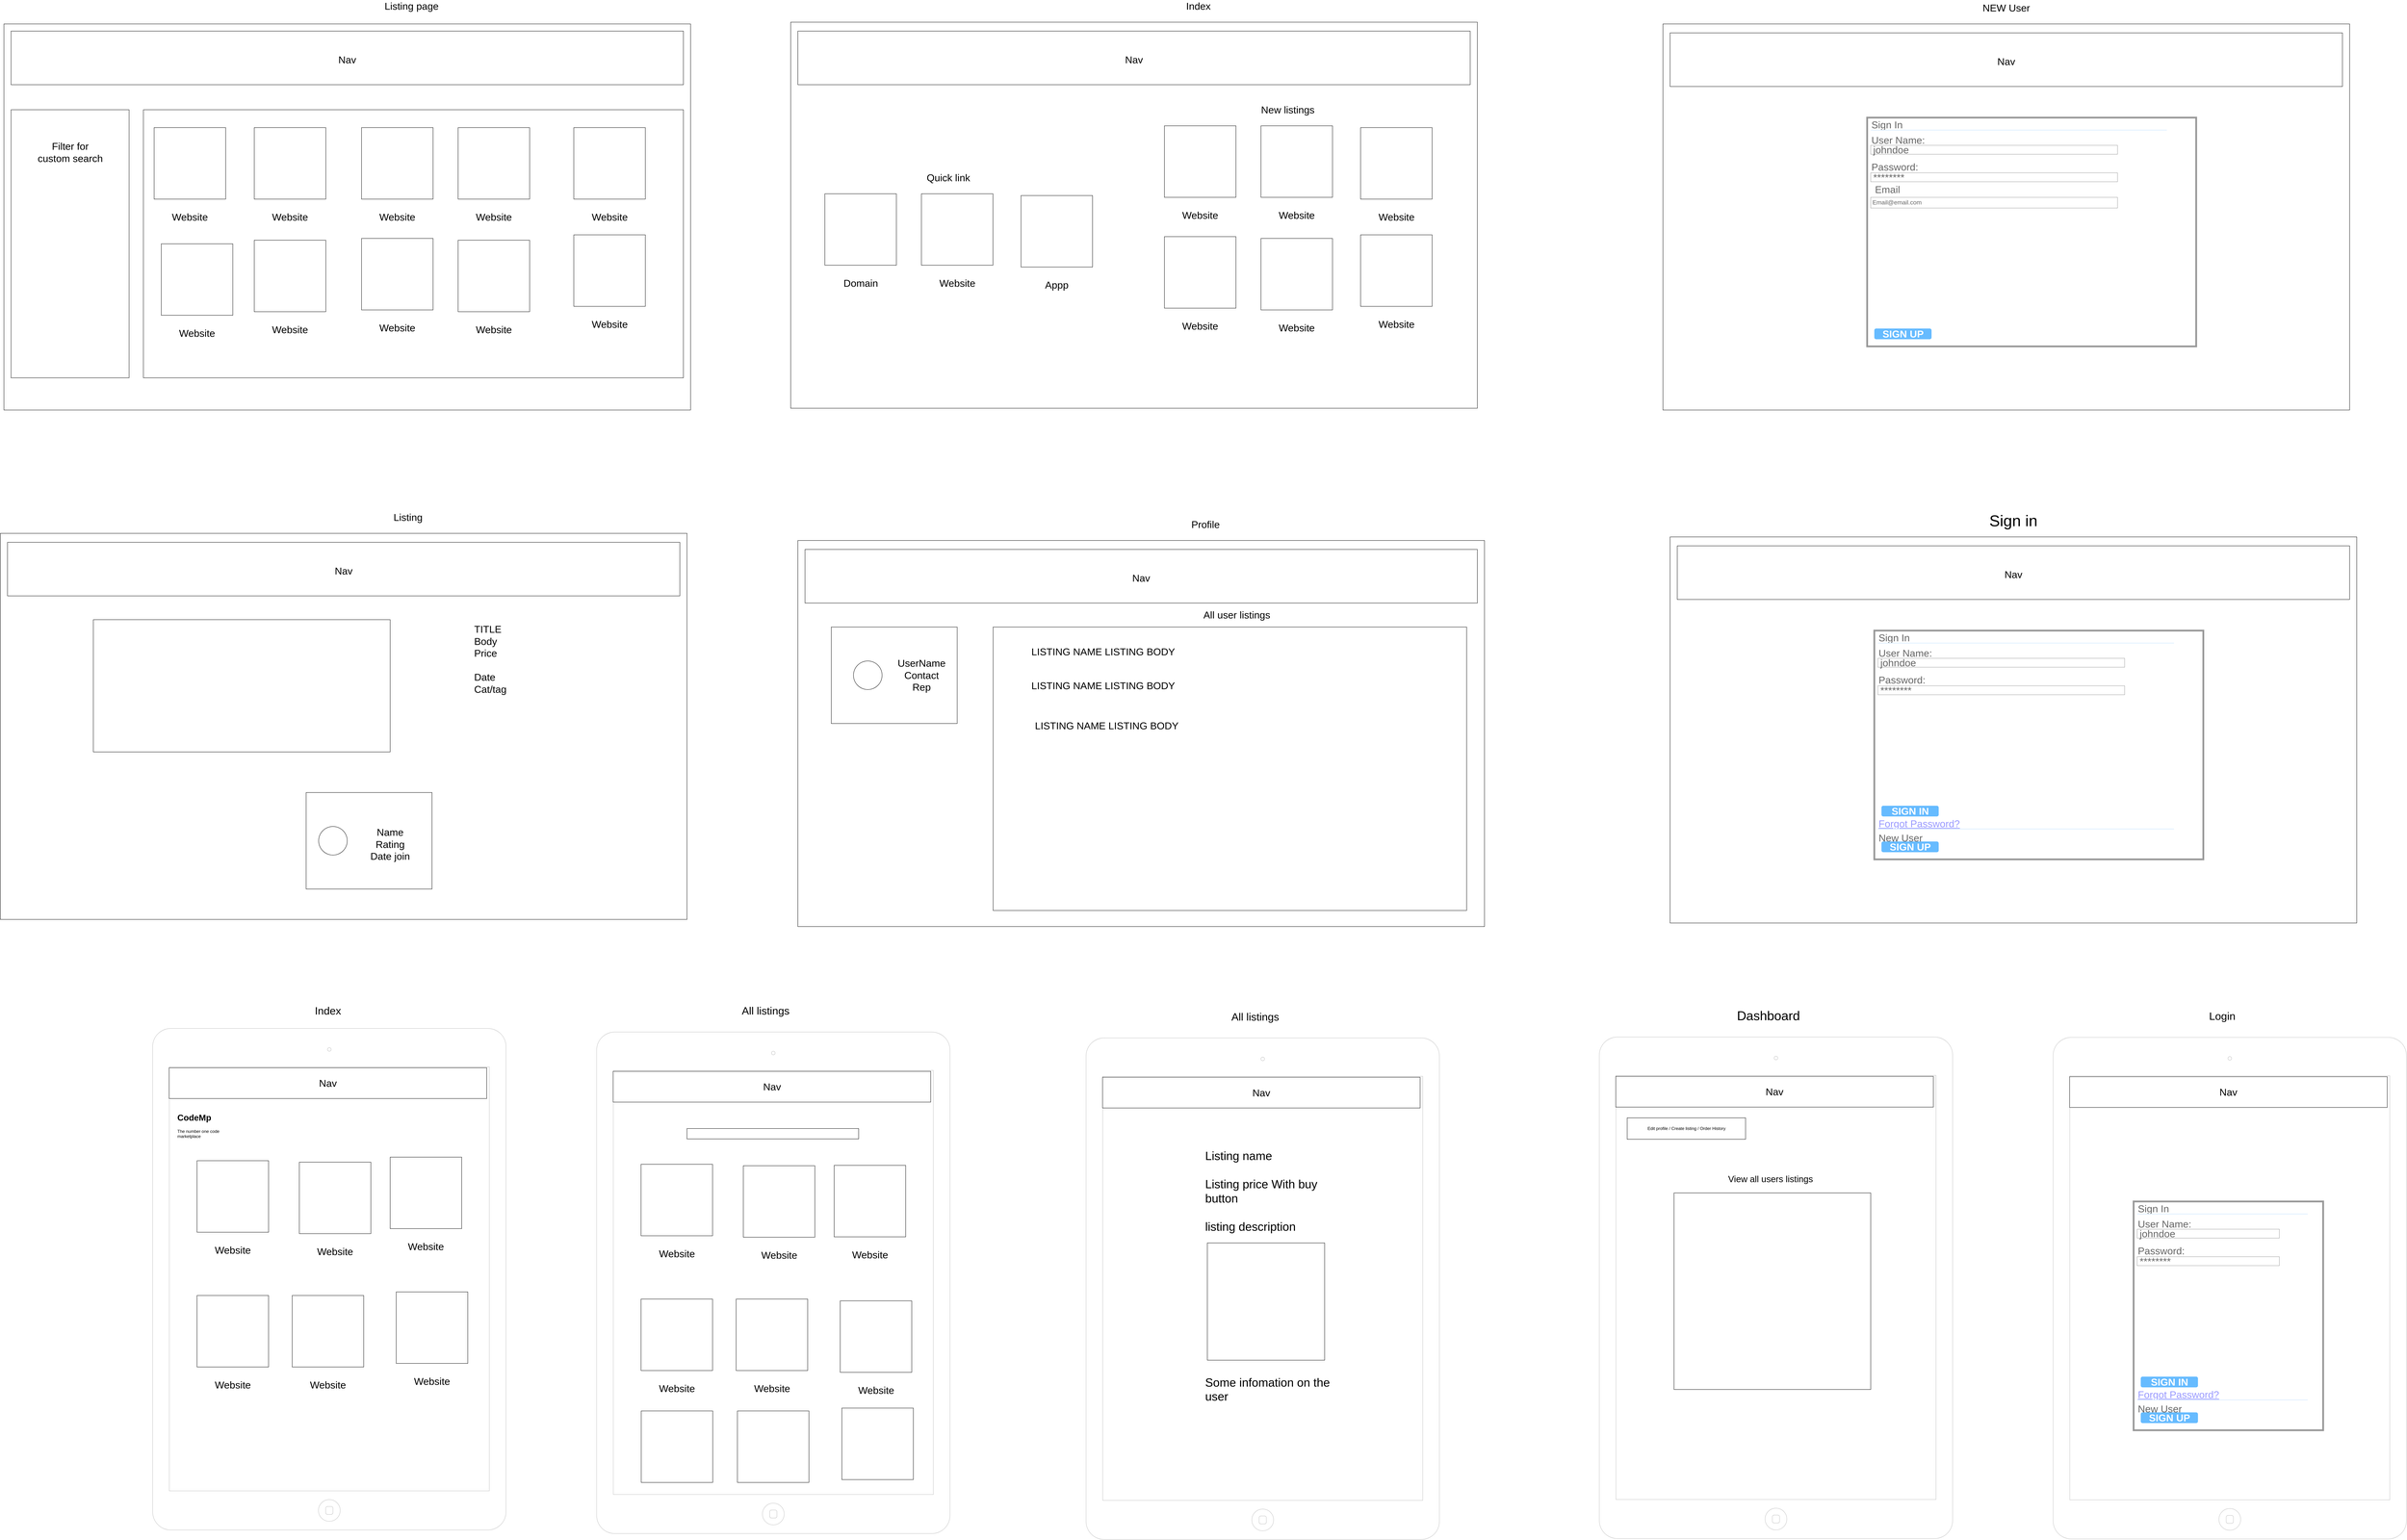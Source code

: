 <mxfile version="11.1.1" type="github"><diagram id="pqqM58haUemRn33hxWMw" name="Page-1"><mxGraphModel dx="4104" dy="2244" grid="1" gridSize="10" guides="1" tooltips="1" connect="1" arrows="1" fold="1" page="1" pageScale="1" pageWidth="850" pageHeight="1100" math="0" shadow="0"><root><mxCell id="0"/><mxCell id="1" parent="0"/><mxCell id="Tu4xJy_abi7UQdlYzulH-1" value="" style="rounded=0;whiteSpace=wrap;html=1;fontSize=28;" parent="1" vertex="1"><mxGeometry x="430" y="160" width="1920" height="1080" as="geometry"/></mxCell><mxCell id="Tu4xJy_abi7UQdlYzulH-2" value="" style="rounded=0;whiteSpace=wrap;html=1;fontSize=28;" parent="1" vertex="1"><mxGeometry x="450" y="180" width="1880" height="150" as="geometry"/></mxCell><mxCell id="Tu4xJy_abi7UQdlYzulH-4" value="" style="rounded=0;whiteSpace=wrap;html=1;fontSize=28;" parent="1" vertex="1"><mxGeometry x="450" y="400" width="330" height="750" as="geometry"/></mxCell><mxCell id="Tu4xJy_abi7UQdlYzulH-6" value="" style="rounded=0;whiteSpace=wrap;html=1;fontSize=28;" parent="1" vertex="1"><mxGeometry x="820" y="400" width="1510" height="750" as="geometry"/></mxCell><mxCell id="Tu4xJy_abi7UQdlYzulH-9" value="&lt;font style=&quot;font-size: 28px;&quot;&gt;Listing page&lt;br style=&quot;font-size: 28px;&quot;&gt;&lt;/font&gt;" style="text;html=1;strokeColor=none;fillColor=none;align=center;verticalAlign=middle;whiteSpace=wrap;rounded=0;fontSize=28;" parent="1" vertex="1"><mxGeometry x="1390" y="100" width="360" height="20" as="geometry"/></mxCell><mxCell id="Tu4xJy_abi7UQdlYzulH-10" value="" style="whiteSpace=wrap;html=1;aspect=fixed;fontSize=28;" parent="1" vertex="1"><mxGeometry x="850" y="450" width="200" height="200" as="geometry"/></mxCell><mxCell id="Tu4xJy_abi7UQdlYzulH-11" value="&lt;font style=&quot;font-size: 28px;&quot;&gt;Website&lt;/font&gt;" style="text;html=1;strokeColor=none;fillColor=none;align=center;verticalAlign=middle;whiteSpace=wrap;rounded=0;fontSize=28;" parent="1" vertex="1"><mxGeometry x="930" y="690" width="40" height="20" as="geometry"/></mxCell><mxCell id="Tu4xJy_abi7UQdlYzulH-12" value="" style="whiteSpace=wrap;html=1;aspect=fixed;fontSize=28;" parent="1" vertex="1"><mxGeometry x="1130" y="450" width="200" height="200" as="geometry"/></mxCell><mxCell id="Tu4xJy_abi7UQdlYzulH-13" value="&lt;font style=&quot;font-size: 28px;&quot;&gt;Website&lt;/font&gt;" style="text;html=1;strokeColor=none;fillColor=none;align=center;verticalAlign=middle;whiteSpace=wrap;rounded=0;fontSize=28;" parent="1" vertex="1"><mxGeometry x="1210" y="690" width="40" height="20" as="geometry"/></mxCell><mxCell id="Tu4xJy_abi7UQdlYzulH-14" value="" style="whiteSpace=wrap;html=1;aspect=fixed;fontSize=28;" parent="1" vertex="1"><mxGeometry x="1430" y="450" width="200" height="200" as="geometry"/></mxCell><mxCell id="Tu4xJy_abi7UQdlYzulH-15" value="&lt;font style=&quot;font-size: 28px;&quot;&gt;Website&lt;/font&gt;" style="text;html=1;strokeColor=none;fillColor=none;align=center;verticalAlign=middle;whiteSpace=wrap;rounded=0;fontSize=28;" parent="1" vertex="1"><mxGeometry x="1510" y="690" width="40" height="20" as="geometry"/></mxCell><mxCell id="Tu4xJy_abi7UQdlYzulH-16" value="" style="whiteSpace=wrap;html=1;aspect=fixed;fontSize=28;" parent="1" vertex="1"><mxGeometry x="1700" y="450" width="200" height="200" as="geometry"/></mxCell><mxCell id="Tu4xJy_abi7UQdlYzulH-17" value="&lt;font style=&quot;font-size: 28px;&quot;&gt;Website&lt;/font&gt;" style="text;html=1;strokeColor=none;fillColor=none;align=center;verticalAlign=middle;whiteSpace=wrap;rounded=0;fontSize=28;" parent="1" vertex="1"><mxGeometry x="1780" y="690" width="40" height="20" as="geometry"/></mxCell><mxCell id="Tu4xJy_abi7UQdlYzulH-18" value="" style="whiteSpace=wrap;html=1;aspect=fixed;fontSize=28;" parent="1" vertex="1"><mxGeometry x="870" y="775" width="200" height="200" as="geometry"/></mxCell><mxCell id="Tu4xJy_abi7UQdlYzulH-19" value="&lt;font style=&quot;font-size: 28px;&quot;&gt;Website&lt;/font&gt;" style="text;html=1;strokeColor=none;fillColor=none;align=center;verticalAlign=middle;whiteSpace=wrap;rounded=0;fontSize=28;" parent="1" vertex="1"><mxGeometry x="950" y="1015" width="40" height="20" as="geometry"/></mxCell><mxCell id="Tu4xJy_abi7UQdlYzulH-20" value="" style="whiteSpace=wrap;html=1;aspect=fixed;fontSize=28;" parent="1" vertex="1"><mxGeometry x="1130" y="765" width="200" height="200" as="geometry"/></mxCell><mxCell id="Tu4xJy_abi7UQdlYzulH-21" value="&lt;font style=&quot;font-size: 28px;&quot;&gt;Website&lt;/font&gt;" style="text;html=1;strokeColor=none;fillColor=none;align=center;verticalAlign=middle;whiteSpace=wrap;rounded=0;fontSize=28;" parent="1" vertex="1"><mxGeometry x="1210" y="1005" width="40" height="20" as="geometry"/></mxCell><mxCell id="Tu4xJy_abi7UQdlYzulH-22" value="" style="whiteSpace=wrap;html=1;aspect=fixed;fontSize=28;" parent="1" vertex="1"><mxGeometry x="1430" y="760" width="200" height="200" as="geometry"/></mxCell><mxCell id="Tu4xJy_abi7UQdlYzulH-23" value="&lt;font style=&quot;font-size: 28px;&quot;&gt;Website&lt;/font&gt;" style="text;html=1;strokeColor=none;fillColor=none;align=center;verticalAlign=middle;whiteSpace=wrap;rounded=0;fontSize=28;" parent="1" vertex="1"><mxGeometry x="1510" y="1000" width="40" height="20" as="geometry"/></mxCell><mxCell id="Tu4xJy_abi7UQdlYzulH-24" value="" style="whiteSpace=wrap;html=1;aspect=fixed;fontSize=28;" parent="1" vertex="1"><mxGeometry x="1700" y="765" width="200" height="200" as="geometry"/></mxCell><mxCell id="Tu4xJy_abi7UQdlYzulH-25" value="&lt;font style=&quot;font-size: 28px;&quot;&gt;Website&lt;/font&gt;" style="text;html=1;strokeColor=none;fillColor=none;align=center;verticalAlign=middle;whiteSpace=wrap;rounded=0;fontSize=28;" parent="1" vertex="1"><mxGeometry x="1780" y="1005" width="40" height="20" as="geometry"/></mxCell><mxCell id="Tu4xJy_abi7UQdlYzulH-26" value="" style="whiteSpace=wrap;html=1;aspect=fixed;fontSize=28;" parent="1" vertex="1"><mxGeometry x="2023.5" y="450" width="200" height="200" as="geometry"/></mxCell><mxCell id="Tu4xJy_abi7UQdlYzulH-27" value="&lt;font style=&quot;font-size: 28px;&quot;&gt;Website&lt;/font&gt;" style="text;html=1;strokeColor=none;fillColor=none;align=center;verticalAlign=middle;whiteSpace=wrap;rounded=0;fontSize=28;" parent="1" vertex="1"><mxGeometry x="2103.5" y="690" width="40" height="20" as="geometry"/></mxCell><mxCell id="Tu4xJy_abi7UQdlYzulH-28" value="" style="whiteSpace=wrap;html=1;aspect=fixed;fontSize=28;" parent="1" vertex="1"><mxGeometry x="2023.5" y="750" width="200" height="200" as="geometry"/></mxCell><mxCell id="Tu4xJy_abi7UQdlYzulH-29" value="&lt;font style=&quot;font-size: 28px;&quot;&gt;Website&lt;/font&gt;" style="text;html=1;strokeColor=none;fillColor=none;align=center;verticalAlign=middle;whiteSpace=wrap;rounded=0;fontSize=28;" parent="1" vertex="1"><mxGeometry x="2103.5" y="990" width="40" height="20" as="geometry"/></mxCell><mxCell id="Tu4xJy_abi7UQdlYzulH-30" value="&lt;font style=&quot;font-size: 28px;&quot;&gt;Filter for custom search&lt;/font&gt;" style="text;html=1;strokeColor=none;fillColor=none;align=center;verticalAlign=middle;whiteSpace=wrap;rounded=0;fontSize=28;" parent="1" vertex="1"><mxGeometry x="517.5" y="470" width="195" height="98" as="geometry"/></mxCell><mxCell id="Tu4xJy_abi7UQdlYzulH-31" value="&lt;font style=&quot;font-size: 28px;&quot;&gt;Nav&lt;/font&gt;" style="text;html=1;strokeColor=none;fillColor=none;align=center;verticalAlign=middle;whiteSpace=wrap;rounded=0;fontSize=28;" parent="1" vertex="1"><mxGeometry x="1370" y="250" width="40" height="20" as="geometry"/></mxCell><mxCell id="Tu4xJy_abi7UQdlYzulH-33" value="" style="rounded=0;whiteSpace=wrap;html=1;fontSize=28;" parent="1" vertex="1"><mxGeometry x="2630" y="155" width="1920" height="1080" as="geometry"/></mxCell><mxCell id="Tu4xJy_abi7UQdlYzulH-34" value="" style="rounded=0;whiteSpace=wrap;html=1;fontSize=28;" parent="1" vertex="1"><mxGeometry x="2650" y="180" width="1880" height="150" as="geometry"/></mxCell><mxCell id="Tu4xJy_abi7UQdlYzulH-37" value="&lt;font style=&quot;font-size: 28px;&quot;&gt;Index&lt;/font&gt;" style="text;html=1;strokeColor=none;fillColor=none;align=center;verticalAlign=middle;whiteSpace=wrap;rounded=0;fontSize=28;" parent="1" vertex="1"><mxGeometry x="3590" y="100" width="360" height="20" as="geometry"/></mxCell><mxCell id="Tu4xJy_abi7UQdlYzulH-42" value="" style="whiteSpace=wrap;html=1;aspect=fixed;fontSize=28;" parent="1" vertex="1"><mxGeometry x="3675" y="445" width="200" height="200" as="geometry"/></mxCell><mxCell id="Tu4xJy_abi7UQdlYzulH-43" value="&lt;font style=&quot;font-size: 28px;&quot;&gt;Website&lt;/font&gt;" style="text;html=1;strokeColor=none;fillColor=none;align=center;verticalAlign=middle;whiteSpace=wrap;rounded=0;fontSize=28;" parent="1" vertex="1"><mxGeometry x="3755" y="685" width="40" height="20" as="geometry"/></mxCell><mxCell id="Tu4xJy_abi7UQdlYzulH-44" value="" style="whiteSpace=wrap;html=1;aspect=fixed;fontSize=28;" parent="1" vertex="1"><mxGeometry x="3945" y="445" width="200" height="200" as="geometry"/></mxCell><mxCell id="Tu4xJy_abi7UQdlYzulH-45" value="&lt;font style=&quot;font-size: 28px;&quot;&gt;Website&lt;/font&gt;" style="text;html=1;strokeColor=none;fillColor=none;align=center;verticalAlign=middle;whiteSpace=wrap;rounded=0;fontSize=28;" parent="1" vertex="1"><mxGeometry x="4025" y="685" width="40" height="20" as="geometry"/></mxCell><mxCell id="Tu4xJy_abi7UQdlYzulH-50" value="" style="whiteSpace=wrap;html=1;aspect=fixed;fontSize=28;" parent="1" vertex="1"><mxGeometry x="3675" y="755" width="200" height="200" as="geometry"/></mxCell><mxCell id="Tu4xJy_abi7UQdlYzulH-51" value="&lt;font style=&quot;font-size: 28px;&quot;&gt;Website&lt;/font&gt;" style="text;html=1;strokeColor=none;fillColor=none;align=center;verticalAlign=middle;whiteSpace=wrap;rounded=0;fontSize=28;" parent="1" vertex="1"><mxGeometry x="3755" y="995" width="40" height="20" as="geometry"/></mxCell><mxCell id="Tu4xJy_abi7UQdlYzulH-52" value="" style="whiteSpace=wrap;html=1;aspect=fixed;fontSize=28;" parent="1" vertex="1"><mxGeometry x="3945" y="760" width="200" height="200" as="geometry"/></mxCell><mxCell id="Tu4xJy_abi7UQdlYzulH-53" value="&lt;font style=&quot;font-size: 28px;&quot;&gt;Website&lt;/font&gt;" style="text;html=1;strokeColor=none;fillColor=none;align=center;verticalAlign=middle;whiteSpace=wrap;rounded=0;fontSize=28;" parent="1" vertex="1"><mxGeometry x="4025" y="1000" width="40" height="20" as="geometry"/></mxCell><mxCell id="Tu4xJy_abi7UQdlYzulH-54" value="" style="whiteSpace=wrap;html=1;aspect=fixed;fontSize=28;" parent="1" vertex="1"><mxGeometry x="4223.5" y="450" width="200" height="200" as="geometry"/></mxCell><mxCell id="Tu4xJy_abi7UQdlYzulH-55" value="&lt;font style=&quot;font-size: 28px;&quot;&gt;Website&lt;/font&gt;" style="text;html=1;strokeColor=none;fillColor=none;align=center;verticalAlign=middle;whiteSpace=wrap;rounded=0;fontSize=28;" parent="1" vertex="1"><mxGeometry x="4303.5" y="690" width="40" height="20" as="geometry"/></mxCell><mxCell id="Tu4xJy_abi7UQdlYzulH-56" value="" style="whiteSpace=wrap;html=1;aspect=fixed;fontSize=28;" parent="1" vertex="1"><mxGeometry x="4223.5" y="750" width="200" height="200" as="geometry"/></mxCell><mxCell id="Tu4xJy_abi7UQdlYzulH-57" value="&lt;font style=&quot;font-size: 28px;&quot;&gt;Website&lt;/font&gt;" style="text;html=1;strokeColor=none;fillColor=none;align=center;verticalAlign=middle;whiteSpace=wrap;rounded=0;fontSize=28;" parent="1" vertex="1"><mxGeometry x="4303.5" y="990" width="40" height="20" as="geometry"/></mxCell><mxCell id="Tu4xJy_abi7UQdlYzulH-59" value="&lt;font style=&quot;font-size: 28px;&quot;&gt;Nav&lt;/font&gt;" style="text;html=1;strokeColor=none;fillColor=none;align=center;verticalAlign=middle;whiteSpace=wrap;rounded=0;fontSize=28;" parent="1" vertex="1"><mxGeometry x="3570" y="250" width="40" height="20" as="geometry"/></mxCell><mxCell id="Tu4xJy_abi7UQdlYzulH-60" value="&lt;font style=&quot;font-size: 28px;&quot;&gt;New listings&lt;br style=&quot;font-size: 28px;&quot;&gt;&lt;/font&gt;" style="text;html=1;strokeColor=none;fillColor=none;align=center;verticalAlign=middle;whiteSpace=wrap;rounded=0;fontSize=28;" parent="1" vertex="1"><mxGeometry x="3910" y="390" width="220" height="20" as="geometry"/></mxCell><mxCell id="Tu4xJy_abi7UQdlYzulH-63" value="" style="whiteSpace=wrap;html=1;aspect=fixed;fontSize=28;" parent="1" vertex="1"><mxGeometry x="2725.5" y="635" width="200" height="200" as="geometry"/></mxCell><mxCell id="Tu4xJy_abi7UQdlYzulH-64" value="&lt;font style=&quot;font-size: 28px;&quot;&gt;Domain&lt;/font&gt;" style="text;html=1;strokeColor=none;fillColor=none;align=center;verticalAlign=middle;whiteSpace=wrap;rounded=0;fontSize=28;" parent="1" vertex="1"><mxGeometry x="2805.5" y="875" width="40" height="20" as="geometry"/></mxCell><mxCell id="Tu4xJy_abi7UQdlYzulH-65" value="" style="whiteSpace=wrap;html=1;aspect=fixed;fontSize=28;" parent="1" vertex="1"><mxGeometry x="2995.5" y="635" width="200" height="200" as="geometry"/></mxCell><mxCell id="Tu4xJy_abi7UQdlYzulH-66" value="&lt;font style=&quot;font-size: 28px;&quot;&gt;Website&lt;/font&gt;" style="text;html=1;strokeColor=none;fillColor=none;align=center;verticalAlign=middle;whiteSpace=wrap;rounded=0;fontSize=28;" parent="1" vertex="1"><mxGeometry x="3075.5" y="875" width="40" height="20" as="geometry"/></mxCell><mxCell id="Tu4xJy_abi7UQdlYzulH-71" value="" style="whiteSpace=wrap;html=1;aspect=fixed;fontSize=28;" parent="1" vertex="1"><mxGeometry x="3274" y="640" width="200" height="200" as="geometry"/></mxCell><mxCell id="Tu4xJy_abi7UQdlYzulH-72" value="&lt;font style=&quot;font-size: 28px;&quot;&gt;Appp&lt;/font&gt;" style="text;html=1;strokeColor=none;fillColor=none;align=center;verticalAlign=middle;whiteSpace=wrap;rounded=0;fontSize=28;" parent="1" vertex="1"><mxGeometry x="3354" y="880" width="40" height="20" as="geometry"/></mxCell><mxCell id="Tu4xJy_abi7UQdlYzulH-75" value="&lt;font style=&quot;font-size: 28px;&quot;&gt;Quick link&lt;br style=&quot;font-size: 28px;&quot;&gt;&lt;/font&gt;" style="text;html=1;strokeColor=none;fillColor=none;align=center;verticalAlign=middle;whiteSpace=wrap;rounded=0;fontSize=28;" parent="1" vertex="1"><mxGeometry x="2960.5" y="580" width="220" height="20" as="geometry"/></mxCell><mxCell id="Tu4xJy_abi7UQdlYzulH-78" value="" style="rounded=0;whiteSpace=wrap;html=1;fontSize=28;" parent="1" vertex="1"><mxGeometry x="420" y="1585" width="1920" height="1080" as="geometry"/></mxCell><mxCell id="Tu4xJy_abi7UQdlYzulH-79" value="" style="rounded=0;whiteSpace=wrap;html=1;fontSize=28;" parent="1" vertex="1"><mxGeometry x="440" y="1610" width="1880" height="150" as="geometry"/></mxCell><mxCell id="Tu4xJy_abi7UQdlYzulH-80" value="&lt;font style=&quot;font-size: 28px;&quot;&gt;Listing&lt;/font&gt;" style="text;html=1;strokeColor=none;fillColor=none;align=center;verticalAlign=middle;whiteSpace=wrap;rounded=0;fontSize=28;" parent="1" vertex="1"><mxGeometry x="1380" y="1530" width="360" height="20" as="geometry"/></mxCell><mxCell id="Tu4xJy_abi7UQdlYzulH-93" value="&lt;font style=&quot;font-size: 28px;&quot;&gt;Nav&lt;/font&gt;" style="text;html=1;strokeColor=none;fillColor=none;align=center;verticalAlign=middle;whiteSpace=wrap;rounded=0;fontSize=28;" parent="1" vertex="1"><mxGeometry x="1360" y="1680" width="40" height="20" as="geometry"/></mxCell><mxCell id="Tu4xJy_abi7UQdlYzulH-102" value="" style="rounded=0;whiteSpace=wrap;html=1;fontSize=28;" parent="1" vertex="1"><mxGeometry x="680" y="1826.5" width="830" height="370" as="geometry"/></mxCell><mxCell id="Tu4xJy_abi7UQdlYzulH-103" value="&lt;div style=&quot;font-size: 28px;&quot;&gt;&lt;font style=&quot;font-size: 28px;&quot;&gt;TITLE&lt;/font&gt;&lt;/div&gt;&lt;div style=&quot;font-size: 28px;&quot;&gt;&lt;font style=&quot;font-size: 28px;&quot;&gt;Body&lt;/font&gt;&lt;/div&gt;&lt;div style=&quot;font-size: 28px;&quot;&gt;&lt;font style=&quot;font-size: 28px;&quot;&gt;Price&lt;/font&gt;&lt;/div&gt;&lt;div style=&quot;font-size: 28px;&quot;&gt;&lt;font style=&quot;font-size: 28px;&quot;&gt;&lt;br style=&quot;font-size: 28px;&quot;&gt;&lt;/font&gt;&lt;/div&gt;&lt;div style=&quot;font-size: 28px;&quot;&gt;&lt;font style=&quot;font-size: 28px;&quot;&gt;Date&lt;/font&gt;&lt;/div&gt;&lt;div style=&quot;font-size: 28px;&quot;&gt;&lt;font style=&quot;font-size: 28px;&quot;&gt;Cat/tag&lt;br style=&quot;font-size: 28px;&quot;&gt;&lt;/font&gt;&lt;/div&gt;" style="text;html=1;strokeColor=none;fillColor=none;spacing=5;spacingTop=-20;whiteSpace=wrap;overflow=hidden;rounded=0;fontSize=28;" parent="1" vertex="1"><mxGeometry x="1740" y="1847" width="460" height="423" as="geometry"/></mxCell><mxCell id="Tu4xJy_abi7UQdlYzulH-104" value="" style="rounded=0;whiteSpace=wrap;html=1;fontSize=28;" parent="1" vertex="1"><mxGeometry x="1275" y="2310" width="352" height="270" as="geometry"/></mxCell><mxCell id="Tu4xJy_abi7UQdlYzulH-105" value="" style="ellipse;whiteSpace=wrap;html=1;aspect=fixed;fontSize=28;" parent="1" vertex="1"><mxGeometry x="1310" y="2405" width="80" height="80" as="geometry"/></mxCell><mxCell id="Tu4xJy_abi7UQdlYzulH-106" value="&lt;div style=&quot;font-size: 28px;&quot;&gt;&lt;font style=&quot;font-size: 28px;&quot;&gt;&lt;br style=&quot;font-size: 28px;&quot;&gt;&lt;/font&gt;&lt;/div&gt;&lt;div style=&quot;font-size: 28px;&quot;&gt;&lt;font style=&quot;font-size: 28px;&quot;&gt;Name&lt;/font&gt;&lt;/div&gt;&lt;div style=&quot;font-size: 28px;&quot;&gt;&lt;font style=&quot;font-size: 28px;&quot;&gt;Rating&lt;/font&gt;&lt;/div&gt;&lt;div style=&quot;font-size: 28px;&quot;&gt;&lt;font style=&quot;font-size: 28px;&quot;&gt;Date join&lt;br style=&quot;font-size: 28px;&quot;&gt;&lt;/font&gt;&lt;/div&gt;" style="text;html=1;strokeColor=none;fillColor=none;align=center;verticalAlign=middle;whiteSpace=wrap;rounded=0;fontSize=28;" parent="1" vertex="1"><mxGeometry x="1415" y="2390" width="190" height="95" as="geometry"/></mxCell><mxCell id="XQSOcggTsPNFHjoq2ThJ-1" value="" style="rounded=0;whiteSpace=wrap;html=1;fontSize=28;" parent="1" vertex="1"><mxGeometry x="2650" y="1605" width="1920" height="1080" as="geometry"/></mxCell><mxCell id="XQSOcggTsPNFHjoq2ThJ-2" value="" style="rounded=0;whiteSpace=wrap;html=1;fontSize=28;" parent="1" vertex="1"><mxGeometry x="2670" y="1630" width="1880" height="150" as="geometry"/></mxCell><mxCell id="XQSOcggTsPNFHjoq2ThJ-3" value="&lt;font style=&quot;font-size: 28px;&quot;&gt;Profile&lt;/font&gt;" style="text;html=1;strokeColor=none;fillColor=none;align=center;verticalAlign=middle;whiteSpace=wrap;rounded=0;fontSize=28;" parent="1" vertex="1"><mxGeometry x="3610" y="1550" width="360" height="20" as="geometry"/></mxCell><mxCell id="XQSOcggTsPNFHjoq2ThJ-4" value="&lt;font style=&quot;font-size: 28px;&quot;&gt;Nav&lt;/font&gt;" style="text;html=1;strokeColor=none;fillColor=none;align=center;verticalAlign=middle;whiteSpace=wrap;rounded=0;fontSize=28;" parent="1" vertex="1"><mxGeometry x="3590" y="1700" width="40" height="20" as="geometry"/></mxCell><mxCell id="XQSOcggTsPNFHjoq2ThJ-7" value="" style="rounded=0;whiteSpace=wrap;html=1;fontSize=28;" parent="1" vertex="1"><mxGeometry x="2743.5" y="1847" width="352" height="270" as="geometry"/></mxCell><mxCell id="XQSOcggTsPNFHjoq2ThJ-8" value="" style="ellipse;whiteSpace=wrap;html=1;aspect=fixed;fontSize=28;" parent="1" vertex="1"><mxGeometry x="2805.5" y="1942" width="80" height="80" as="geometry"/></mxCell><mxCell id="XQSOcggTsPNFHjoq2ThJ-9" value="&lt;div style=&quot;font-size: 28px;&quot;&gt;&lt;font style=&quot;font-size: 28px;&quot;&gt;UserName&lt;/font&gt;&lt;/div&gt;&lt;div style=&quot;font-size: 28px;&quot;&gt;&lt;font style=&quot;font-size: 28px;&quot;&gt;Contact&lt;/font&gt;&lt;/div&gt;&lt;div style=&quot;font-size: 28px;&quot;&gt;&lt;font style=&quot;font-size: 28px;&quot;&gt;Rep&lt;br style=&quot;font-size: 28px;&quot;&gt;&lt;/font&gt;&lt;/div&gt;" style="text;html=1;strokeColor=none;fillColor=none;align=center;verticalAlign=middle;whiteSpace=wrap;rounded=0;fontSize=28;" parent="1" vertex="1"><mxGeometry x="2900.5" y="1934.5" width="190" height="95" as="geometry"/></mxCell><mxCell id="XQSOcggTsPNFHjoq2ThJ-11" value="" style="rounded=0;whiteSpace=wrap;html=1;fontSize=28;" parent="1" vertex="1"><mxGeometry x="3196" y="1847" width="1324" height="793" as="geometry"/></mxCell><mxCell id="XQSOcggTsPNFHjoq2ThJ-12" value="&lt;font style=&quot;font-size: 28px;&quot;&gt;LISTING NAME&lt;/font&gt;&lt;font style=&quot;font-size: 28px;&quot;&gt; LISTING BODY&lt;/font&gt;" style="text;html=1;strokeColor=none;fillColor=none;spacing=5;spacingTop=-20;whiteSpace=wrap;overflow=hidden;rounded=0;fontSize=28;" parent="1" vertex="1"><mxGeometry x="3298" y="1910" width="1072" height="120" as="geometry"/></mxCell><mxCell id="XQSOcggTsPNFHjoq2ThJ-14" value="&lt;font style=&quot;font-size: 28px;&quot;&gt;LISTING NAME&lt;/font&gt;&lt;font style=&quot;font-size: 28px;&quot;&gt; LISTING BODY&lt;/font&gt;" style="text;html=1;strokeColor=none;fillColor=none;spacing=5;spacingTop=-20;whiteSpace=wrap;overflow=hidden;rounded=0;fontSize=28;" parent="1" vertex="1"><mxGeometry x="3298" y="2005" width="1072" height="120" as="geometry"/></mxCell><mxCell id="XQSOcggTsPNFHjoq2ThJ-15" value="&lt;font style=&quot;font-size: 28px;&quot;&gt;LISTING NAME&lt;/font&gt;&lt;font style=&quot;font-size: 28px;&quot;&gt; LISTING BODY&lt;/font&gt;" style="text;html=1;strokeColor=none;fillColor=none;spacing=5;spacingTop=-20;whiteSpace=wrap;overflow=hidden;rounded=0;fontSize=28;" parent="1" vertex="1"><mxGeometry x="3308" y="2117" width="1072" height="120" as="geometry"/></mxCell><mxCell id="XQSOcggTsPNFHjoq2ThJ-19" value="&lt;font style=&quot;font-size: 28px;&quot;&gt;All user listings&lt;br style=&quot;font-size: 28px;&quot;&gt;&lt;/font&gt;" style="text;html=1;strokeColor=none;fillColor=none;align=center;verticalAlign=middle;whiteSpace=wrap;rounded=0;fontSize=28;" parent="1" vertex="1"><mxGeometry x="3735" y="1803" width="285" height="20" as="geometry"/></mxCell><mxCell id="XQSOcggTsPNFHjoq2ThJ-20" value="" style="strokeWidth=1;shadow=0;dashed=0;align=center;html=1;shape=mxgraph.mockup.forms.pwField;strokeColor=#000000;mainText=;align=left;fillColor=#ffffff;fontColor=#000000;fontSize=28;spacingLeft=3;fontFamily=Helvetica;" parent="1" vertex="1"><mxGeometry x="5089" y="1595" width="1920" height="1080" as="geometry"/></mxCell><mxCell id="XQSOcggTsPNFHjoq2ThJ-21" value="" style="rounded=0;whiteSpace=wrap;html=1;fontSize=28;" parent="1" vertex="1"><mxGeometry x="5109" y="1620" width="1880" height="150" as="geometry"/></mxCell><mxCell id="XQSOcggTsPNFHjoq2ThJ-22" value="&lt;font style=&quot;font-size: 44px&quot;&gt;Sign in&lt;br&gt;&lt;/font&gt;" style="text;html=1;strokeColor=none;fillColor=none;align=center;verticalAlign=middle;whiteSpace=wrap;rounded=0;fontSize=28;" parent="1" vertex="1"><mxGeometry x="5869" y="1540" width="360" height="20" as="geometry"/></mxCell><mxCell id="XQSOcggTsPNFHjoq2ThJ-23" value="&lt;font style=&quot;font-size: 28px;&quot;&gt;Nav&lt;/font&gt;" style="text;html=1;strokeColor=none;fillColor=none;align=center;verticalAlign=middle;whiteSpace=wrap;rounded=0;fontSize=28;" parent="1" vertex="1"><mxGeometry x="6029" y="1690" width="40" height="20" as="geometry"/></mxCell><mxCell id="XQSOcggTsPNFHjoq2ThJ-35" value="" style="strokeWidth=5;shadow=0;dashed=0;align=center;html=1;shape=mxgraph.mockup.forms.rrect;rSize=0;strokeColor=#999999;fillColor=#ffffff;fontSize=28;" parent="1" vertex="1"><mxGeometry x="5660" y="1857" width="920" height="640" as="geometry"/></mxCell><mxCell id="XQSOcggTsPNFHjoq2ThJ-36" value="Sign In" style="strokeWidth=1;shadow=0;dashed=0;align=center;html=1;shape=mxgraph.mockup.forms.anchor;fontSize=28;fontColor=#666666;align=left;resizeWidth=1;spacingLeft=0;" parent="XQSOcggTsPNFHjoq2ThJ-35" vertex="1"><mxGeometry width="460" height="20" relative="1" as="geometry"><mxPoint x="10" y="10" as="offset"/></mxGeometry></mxCell><mxCell id="XQSOcggTsPNFHjoq2ThJ-37" value="" style="shape=line;strokeColor=#ddeeff;strokeWidth=2;html=1;resizeWidth=1;fontSize=28;" parent="XQSOcggTsPNFHjoq2ThJ-35" vertex="1"><mxGeometry width="828.0" height="10" relative="1" as="geometry"><mxPoint x="10" y="30" as="offset"/></mxGeometry></mxCell><mxCell id="XQSOcggTsPNFHjoq2ThJ-38" value="User Name:" style="strokeWidth=1;shadow=0;dashed=0;align=center;html=1;shape=mxgraph.mockup.forms.anchor;fontSize=28;fontColor=#666666;align=left;resizeWidth=1;spacingLeft=0;" parent="XQSOcggTsPNFHjoq2ThJ-35" vertex="1"><mxGeometry width="460" height="20" relative="1" as="geometry"><mxPoint x="10" y="53" as="offset"/></mxGeometry></mxCell><mxCell id="XQSOcggTsPNFHjoq2ThJ-39" value="johndoe" style="strokeWidth=1;shadow=0;dashed=0;align=center;html=1;shape=mxgraph.mockup.forms.rrect;rSize=0;strokeColor=#999999;fontColor=#666666;align=left;spacingLeft=5;resizeWidth=1;fontSize=28;" parent="XQSOcggTsPNFHjoq2ThJ-35" vertex="1"><mxGeometry width="690" height="25" relative="1" as="geometry"><mxPoint x="10" y="77.5" as="offset"/></mxGeometry></mxCell><mxCell id="XQSOcggTsPNFHjoq2ThJ-40" value="Password:" style="strokeWidth=1;shadow=0;dashed=0;align=center;html=1;shape=mxgraph.mockup.forms.anchor;fontSize=28;fontColor=#666666;align=left;resizeWidth=1;spacingLeft=0;" parent="XQSOcggTsPNFHjoq2ThJ-35" vertex="1"><mxGeometry width="460" height="20" relative="1" as="geometry"><mxPoint x="10" y="128" as="offset"/></mxGeometry></mxCell><mxCell id="XQSOcggTsPNFHjoq2ThJ-41" value="********" style="strokeWidth=1;shadow=0;dashed=0;align=center;html=1;shape=mxgraph.mockup.forms.rrect;rSize=0;strokeColor=#999999;fontColor=#666666;align=left;spacingLeft=5;resizeWidth=1;fontSize=28;" parent="XQSOcggTsPNFHjoq2ThJ-35" vertex="1"><mxGeometry width="690" height="25" relative="1" as="geometry"><mxPoint x="10" y="154.5" as="offset"/></mxGeometry></mxCell><mxCell id="XQSOcggTsPNFHjoq2ThJ-42" value="SIGN IN" style="strokeWidth=1;shadow=0;dashed=0;align=center;html=1;shape=mxgraph.mockup.forms.rrect;rSize=5;strokeColor=none;fontColor=#ffffff;fillColor=#66bbff;fontSize=28;fontStyle=1;" parent="XQSOcggTsPNFHjoq2ThJ-35" vertex="1"><mxGeometry y="1" width="160" height="30" relative="1" as="geometry"><mxPoint x="20" y="-150" as="offset"/></mxGeometry></mxCell><mxCell id="XQSOcggTsPNFHjoq2ThJ-43" value="Forgot Password?" style="strokeWidth=1;shadow=0;dashed=0;align=center;html=1;shape=mxgraph.mockup.forms.anchor;fontSize=28;fontColor=#9999ff;align=left;spacingLeft=0;fontStyle=4;resizeWidth=1;" parent="XQSOcggTsPNFHjoq2ThJ-35" vertex="1"><mxGeometry y="1" width="690" height="20" relative="1" as="geometry"><mxPoint x="10" y="-110" as="offset"/></mxGeometry></mxCell><mxCell id="XQSOcggTsPNFHjoq2ThJ-44" value="" style="shape=line;strokeColor=#ddeeff;strokeWidth=2;html=1;resizeWidth=1;fontSize=28;" parent="XQSOcggTsPNFHjoq2ThJ-35" vertex="1"><mxGeometry y="1" width="828.0" height="10" relative="1" as="geometry"><mxPoint x="10" y="-90" as="offset"/></mxGeometry></mxCell><mxCell id="XQSOcggTsPNFHjoq2ThJ-45" value="New User" style="strokeWidth=1;shadow=0;dashed=0;align=center;html=1;shape=mxgraph.mockup.forms.anchor;fontSize=28;fontColor=#666666;align=left;spacingLeft=0;resizeWidth=1;" parent="XQSOcggTsPNFHjoq2ThJ-35" vertex="1"><mxGeometry y="1" width="690" height="20" relative="1" as="geometry"><mxPoint x="10" y="-70" as="offset"/></mxGeometry></mxCell><mxCell id="XQSOcggTsPNFHjoq2ThJ-46" value="SIGN UP" style="strokeWidth=1;shadow=0;dashed=0;align=center;html=1;shape=mxgraph.mockup.forms.rrect;rSize=5;strokeColor=none;fontColor=#ffffff;fillColor=#66bbff;fontSize=28;fontStyle=1;" parent="XQSOcggTsPNFHjoq2ThJ-35" vertex="1"><mxGeometry y="1" width="160" height="30" relative="1" as="geometry"><mxPoint x="20" y="-50" as="offset"/></mxGeometry></mxCell><mxCell id="XQSOcggTsPNFHjoq2ThJ-47" value="" style="strokeWidth=1;shadow=0;dashed=0;align=center;html=1;shape=mxgraph.mockup.forms.pwField;strokeColor=#000000;mainText=;align=left;fillColor=#ffffff;fontColor=#000000;fontSize=28;spacingLeft=3;fontFamily=Helvetica;" parent="1" vertex="1"><mxGeometry x="5069" y="160" width="1920" height="1080" as="geometry"/></mxCell><mxCell id="XQSOcggTsPNFHjoq2ThJ-48" value="" style="rounded=0;whiteSpace=wrap;html=1;fontSize=28;" parent="1" vertex="1"><mxGeometry x="5089" y="185" width="1880" height="150" as="geometry"/></mxCell><mxCell id="XQSOcggTsPNFHjoq2ThJ-49" value="NEW User" style="text;html=1;strokeColor=none;fillColor=none;align=center;verticalAlign=middle;whiteSpace=wrap;rounded=0;fontSize=28;" parent="1" vertex="1"><mxGeometry x="5849" y="105" width="360" height="20" as="geometry"/></mxCell><mxCell id="XQSOcggTsPNFHjoq2ThJ-50" value="&lt;font style=&quot;font-size: 28px;&quot;&gt;Nav&lt;/font&gt;" style="text;html=1;strokeColor=none;fillColor=none;align=center;verticalAlign=middle;whiteSpace=wrap;rounded=0;fontSize=28;" parent="1" vertex="1"><mxGeometry x="6009" y="255" width="40" height="20" as="geometry"/></mxCell><mxCell id="XQSOcggTsPNFHjoq2ThJ-51" value="" style="strokeWidth=5;shadow=0;dashed=0;align=center;html=1;shape=mxgraph.mockup.forms.rrect;rSize=0;strokeColor=#999999;fillColor=#ffffff;fontSize=28;" parent="1" vertex="1"><mxGeometry x="5640" y="422" width="920" height="640" as="geometry"/></mxCell><mxCell id="XQSOcggTsPNFHjoq2ThJ-52" value="Sign In" style="strokeWidth=1;shadow=0;dashed=0;align=center;html=1;shape=mxgraph.mockup.forms.anchor;fontSize=28;fontColor=#666666;align=left;resizeWidth=1;spacingLeft=0;" parent="XQSOcggTsPNFHjoq2ThJ-51" vertex="1"><mxGeometry width="460" height="20" relative="1" as="geometry"><mxPoint x="10" y="10" as="offset"/></mxGeometry></mxCell><mxCell id="XQSOcggTsPNFHjoq2ThJ-53" value="" style="shape=line;strokeColor=#ddeeff;strokeWidth=2;html=1;resizeWidth=1;fontSize=28;" parent="XQSOcggTsPNFHjoq2ThJ-51" vertex="1"><mxGeometry width="828.0" height="10" relative="1" as="geometry"><mxPoint x="10" y="30" as="offset"/></mxGeometry></mxCell><mxCell id="XQSOcggTsPNFHjoq2ThJ-54" value="User Name:" style="strokeWidth=1;shadow=0;dashed=0;align=center;html=1;shape=mxgraph.mockup.forms.anchor;fontSize=28;fontColor=#666666;align=left;resizeWidth=1;spacingLeft=0;" parent="XQSOcggTsPNFHjoq2ThJ-51" vertex="1"><mxGeometry width="460" height="20" relative="1" as="geometry"><mxPoint x="10" y="53" as="offset"/></mxGeometry></mxCell><mxCell id="XQSOcggTsPNFHjoq2ThJ-55" value="johndoe" style="strokeWidth=1;shadow=0;dashed=0;align=center;html=1;shape=mxgraph.mockup.forms.rrect;rSize=0;strokeColor=#999999;fontColor=#666666;align=left;spacingLeft=5;resizeWidth=1;fontSize=28;" parent="XQSOcggTsPNFHjoq2ThJ-51" vertex="1"><mxGeometry width="690" height="25" relative="1" as="geometry"><mxPoint x="10" y="77.5" as="offset"/></mxGeometry></mxCell><mxCell id="XQSOcggTsPNFHjoq2ThJ-56" value="Password:" style="strokeWidth=1;shadow=0;dashed=0;align=center;html=1;shape=mxgraph.mockup.forms.anchor;fontSize=28;fontColor=#666666;align=left;resizeWidth=1;spacingLeft=0;" parent="XQSOcggTsPNFHjoq2ThJ-51" vertex="1"><mxGeometry width="460" height="20" relative="1" as="geometry"><mxPoint x="10" y="128" as="offset"/></mxGeometry></mxCell><mxCell id="XQSOcggTsPNFHjoq2ThJ-57" value="********" style="strokeWidth=1;shadow=0;dashed=0;align=center;html=1;shape=mxgraph.mockup.forms.rrect;rSize=0;strokeColor=#999999;fontColor=#666666;align=left;spacingLeft=5;resizeWidth=1;fontSize=28;" parent="XQSOcggTsPNFHjoq2ThJ-51" vertex="1"><mxGeometry width="690" height="25" relative="1" as="geometry"><mxPoint x="10" y="154.5" as="offset"/></mxGeometry></mxCell><mxCell id="XQSOcggTsPNFHjoq2ThJ-62" value="SIGN UP" style="strokeWidth=1;shadow=0;dashed=0;align=center;html=1;shape=mxgraph.mockup.forms.rrect;rSize=5;strokeColor=none;fontColor=#ffffff;fillColor=#66bbff;fontSize=28;fontStyle=1;" parent="XQSOcggTsPNFHjoq2ThJ-51" vertex="1"><mxGeometry y="1" width="160" height="30" relative="1" as="geometry"><mxPoint x="20" y="-50" as="offset"/></mxGeometry></mxCell><mxCell id="XQSOcggTsPNFHjoq2ThJ-63" value="Email" style="strokeWidth=1;shadow=0;dashed=0;align=center;html=1;shape=mxgraph.mockup.forms.anchor;fontSize=28;fontColor=#666666;align=left;resizeWidth=1;spacingLeft=0;" parent="XQSOcggTsPNFHjoq2ThJ-51" vertex="1"><mxGeometry x="10" y="138" width="460" height="20" as="geometry"><mxPoint x="10" y="53" as="offset"/></mxGeometry></mxCell><mxCell id="XQSOcggTsPNFHjoq2ThJ-65" value="" style="strokeWidth=1;shadow=0;dashed=0;align=center;html=1;shape=mxgraph.mockup.forms.anchor;fontSize=28;fontColor=#666666;align=left;resizeWidth=1;spacingLeft=0;" parent="XQSOcggTsPNFHjoq2ThJ-51" vertex="1"><mxGeometry x="10" y="264.5" width="460" height="20" as="geometry"><mxPoint x="10" y="128" as="offset"/></mxGeometry></mxCell><mxCell id="XQSOcggTsPNFHjoq2ThJ-69" value="Email@email.com" style="strokeWidth=1;shadow=0;dashed=0;align=center;html=1;shape=mxgraph.mockup.forms.pwField;strokeColor=#999999;mainText=;align=left;fillColor=#ffffff;fontColor=#666666;fontSize=17;spacingLeft=3;" parent="XQSOcggTsPNFHjoq2ThJ-51" vertex="1"><mxGeometry x="10" y="223" width="690" height="30" as="geometry"/></mxCell><mxCell id="qyGOIBZjoy7hAJmvXEb--1" value="" style="html=1;verticalLabelPosition=bottom;labelBackgroundColor=#ffffff;verticalAlign=top;shadow=0;dashed=0;strokeWidth=1;shape=mxgraph.ios7.misc.ipad10inch;fillColor=#ffffff;strokeColor=#c0c0c0;" parent="1" vertex="1"><mxGeometry x="845.864" y="2970" width="988" height="1403" as="geometry"/></mxCell><mxCell id="qyGOIBZjoy7hAJmvXEb--2" value="" style="rounded=0;whiteSpace=wrap;html=1;fontSize=28;" parent="1" vertex="1"><mxGeometry x="892" y="3080" width="888" height="86" as="geometry"/></mxCell><mxCell id="qyGOIBZjoy7hAJmvXEb--3" value="&lt;font style=&quot;font-size: 28px;&quot;&gt;Nav&lt;/font&gt;" style="text;html=1;strokeColor=none;fillColor=none;align=center;verticalAlign=middle;whiteSpace=wrap;rounded=0;fontSize=28;" parent="1" vertex="1"><mxGeometry x="1316" y="3113" width="40" height="20" as="geometry"/></mxCell><mxCell id="qyGOIBZjoy7hAJmvXEb--6" value="&lt;h1&gt;CodeMp&lt;br&gt;&lt;/h1&gt;&lt;p&gt;The number one code marketplace&lt;br&gt;&lt;/p&gt;" style="text;html=1;strokeColor=none;fillColor=none;spacing=5;spacingTop=-20;whiteSpace=wrap;overflow=hidden;rounded=0;" parent="1" vertex="1"><mxGeometry x="910" y="3200" width="190" height="120" as="geometry"/></mxCell><mxCell id="qyGOIBZjoy7hAJmvXEb--7" value="" style="whiteSpace=wrap;html=1;aspect=fixed;fontSize=28;" parent="1" vertex="1"><mxGeometry x="970" y="3340" width="200" height="200" as="geometry"/></mxCell><mxCell id="qyGOIBZjoy7hAJmvXEb--8" value="&lt;font style=&quot;font-size: 28px;&quot;&gt;Website&lt;/font&gt;" style="text;html=1;strokeColor=none;fillColor=none;align=center;verticalAlign=middle;whiteSpace=wrap;rounded=0;fontSize=28;" parent="1" vertex="1"><mxGeometry x="1050" y="3580" width="40" height="20" as="geometry"/></mxCell><mxCell id="qyGOIBZjoy7hAJmvXEb--11" value="" style="whiteSpace=wrap;html=1;aspect=fixed;fontSize=28;" parent="1" vertex="1"><mxGeometry x="1236" y="3717" width="200" height="200" as="geometry"/></mxCell><mxCell id="qyGOIBZjoy7hAJmvXEb--12" value="&lt;font style=&quot;font-size: 28px;&quot;&gt;Website&lt;/font&gt;" style="text;html=1;strokeColor=none;fillColor=none;align=center;verticalAlign=middle;whiteSpace=wrap;rounded=0;fontSize=28;" parent="1" vertex="1"><mxGeometry x="1316" y="3957" width="40" height="20" as="geometry"/></mxCell><mxCell id="qyGOIBZjoy7hAJmvXEb--13" value="" style="whiteSpace=wrap;html=1;aspect=fixed;fontSize=28;" parent="1" vertex="1"><mxGeometry x="1527" y="3707" width="200" height="200" as="geometry"/></mxCell><mxCell id="qyGOIBZjoy7hAJmvXEb--14" value="&lt;font style=&quot;font-size: 28px;&quot;&gt;Website&lt;/font&gt;" style="text;html=1;strokeColor=none;fillColor=none;align=center;verticalAlign=middle;whiteSpace=wrap;rounded=0;fontSize=28;" parent="1" vertex="1"><mxGeometry x="1607" y="3947" width="40" height="20" as="geometry"/></mxCell><mxCell id="qyGOIBZjoy7hAJmvXEb--15" value="" style="whiteSpace=wrap;html=1;aspect=fixed;fontSize=28;" parent="1" vertex="1"><mxGeometry x="970" y="3717" width="200" height="200" as="geometry"/></mxCell><mxCell id="qyGOIBZjoy7hAJmvXEb--16" value="&lt;font style=&quot;font-size: 28px;&quot;&gt;Website&lt;/font&gt;" style="text;html=1;strokeColor=none;fillColor=none;align=center;verticalAlign=middle;whiteSpace=wrap;rounded=0;fontSize=28;" parent="1" vertex="1"><mxGeometry x="1050" y="3957" width="40" height="20" as="geometry"/></mxCell><mxCell id="qyGOIBZjoy7hAJmvXEb--17" value="" style="whiteSpace=wrap;html=1;aspect=fixed;fontSize=28;" parent="1" vertex="1"><mxGeometry x="1256" y="3344" width="200" height="200" as="geometry"/></mxCell><mxCell id="qyGOIBZjoy7hAJmvXEb--18" value="&lt;font style=&quot;font-size: 28px;&quot;&gt;Website&lt;/font&gt;" style="text;html=1;strokeColor=none;fillColor=none;align=center;verticalAlign=middle;whiteSpace=wrap;rounded=0;fontSize=28;" parent="1" vertex="1"><mxGeometry x="1336" y="3584" width="40" height="20" as="geometry"/></mxCell><mxCell id="qyGOIBZjoy7hAJmvXEb--19" value="" style="whiteSpace=wrap;html=1;aspect=fixed;fontSize=28;" parent="1" vertex="1"><mxGeometry x="1510" y="3330" width="200" height="200" as="geometry"/></mxCell><mxCell id="qyGOIBZjoy7hAJmvXEb--20" value="&lt;font style=&quot;font-size: 28px;&quot;&gt;Website&lt;/font&gt;" style="text;html=1;strokeColor=none;fillColor=none;align=center;verticalAlign=middle;whiteSpace=wrap;rounded=0;fontSize=28;" parent="1" vertex="1"><mxGeometry x="1590" y="3570" width="40" height="20" as="geometry"/></mxCell><mxCell id="qyGOIBZjoy7hAJmvXEb--21" value="" style="html=1;verticalLabelPosition=bottom;labelBackgroundColor=#ffffff;verticalAlign=top;shadow=0;dashed=0;strokeWidth=1;shape=mxgraph.ios7.misc.ipad10inch;fillColor=#ffffff;strokeColor=#c0c0c0;" parent="1" vertex="1"><mxGeometry x="2087.364" y="2980" width="988" height="1403" as="geometry"/></mxCell><mxCell id="qyGOIBZjoy7hAJmvXEb--22" value="" style="rounded=0;whiteSpace=wrap;html=1;fontSize=28;" parent="1" vertex="1"><mxGeometry x="2133.5" y="3090" width="888" height="86" as="geometry"/></mxCell><mxCell id="qyGOIBZjoy7hAJmvXEb--23" value="&lt;font style=&quot;font-size: 28px;&quot;&gt;Nav&lt;/font&gt;" style="text;html=1;strokeColor=none;fillColor=none;align=center;verticalAlign=middle;whiteSpace=wrap;rounded=0;fontSize=28;" parent="1" vertex="1"><mxGeometry x="2557.5" y="3123" width="40" height="20" as="geometry"/></mxCell><mxCell id="qyGOIBZjoy7hAJmvXEb--25" value="" style="whiteSpace=wrap;html=1;aspect=fixed;fontSize=28;" parent="1" vertex="1"><mxGeometry x="2211.5" y="3350" width="200" height="200" as="geometry"/></mxCell><mxCell id="qyGOIBZjoy7hAJmvXEb--26" value="&lt;font style=&quot;font-size: 28px;&quot;&gt;Website&lt;/font&gt;" style="text;html=1;strokeColor=none;fillColor=none;align=center;verticalAlign=middle;whiteSpace=wrap;rounded=0;fontSize=28;" parent="1" vertex="1"><mxGeometry x="2291.5" y="3590" width="40" height="20" as="geometry"/></mxCell><mxCell id="qyGOIBZjoy7hAJmvXEb--27" value="" style="whiteSpace=wrap;html=1;aspect=fixed;fontSize=28;" parent="1" vertex="1"><mxGeometry x="2477.5" y="3727" width="200" height="200" as="geometry"/></mxCell><mxCell id="qyGOIBZjoy7hAJmvXEb--28" value="&lt;font style=&quot;font-size: 28px;&quot;&gt;Website&lt;/font&gt;" style="text;html=1;strokeColor=none;fillColor=none;align=center;verticalAlign=middle;whiteSpace=wrap;rounded=0;fontSize=28;" parent="1" vertex="1"><mxGeometry x="2557.5" y="3967" width="40" height="20" as="geometry"/></mxCell><mxCell id="qyGOIBZjoy7hAJmvXEb--29" value="" style="whiteSpace=wrap;html=1;aspect=fixed;fontSize=28;" parent="1" vertex="1"><mxGeometry x="2768.5" y="3732" width="200" height="200" as="geometry"/></mxCell><mxCell id="qyGOIBZjoy7hAJmvXEb--30" value="&lt;font style=&quot;font-size: 28px;&quot;&gt;Website&lt;/font&gt;" style="text;html=1;strokeColor=none;fillColor=none;align=center;verticalAlign=middle;whiteSpace=wrap;rounded=0;fontSize=28;" parent="1" vertex="1"><mxGeometry x="2848.5" y="3972" width="40" height="20" as="geometry"/></mxCell><mxCell id="qyGOIBZjoy7hAJmvXEb--31" value="" style="whiteSpace=wrap;html=1;aspect=fixed;fontSize=28;" parent="1" vertex="1"><mxGeometry x="2211.5" y="3727" width="200" height="200" as="geometry"/></mxCell><mxCell id="qyGOIBZjoy7hAJmvXEb--32" value="&lt;font style=&quot;font-size: 28px;&quot;&gt;Website&lt;/font&gt;" style="text;html=1;strokeColor=none;fillColor=none;align=center;verticalAlign=middle;whiteSpace=wrap;rounded=0;fontSize=28;" parent="1" vertex="1"><mxGeometry x="2291.5" y="3967" width="40" height="20" as="geometry"/></mxCell><mxCell id="qyGOIBZjoy7hAJmvXEb--33" value="" style="whiteSpace=wrap;html=1;aspect=fixed;fontSize=28;" parent="1" vertex="1"><mxGeometry x="2497.5" y="3354" width="200" height="200" as="geometry"/></mxCell><mxCell id="qyGOIBZjoy7hAJmvXEb--34" value="&lt;font style=&quot;font-size: 28px;&quot;&gt;Website&lt;/font&gt;" style="text;html=1;strokeColor=none;fillColor=none;align=center;verticalAlign=middle;whiteSpace=wrap;rounded=0;fontSize=28;" parent="1" vertex="1"><mxGeometry x="2577.5" y="3594" width="40" height="20" as="geometry"/></mxCell><mxCell id="qyGOIBZjoy7hAJmvXEb--35" value="" style="whiteSpace=wrap;html=1;aspect=fixed;fontSize=28;" parent="1" vertex="1"><mxGeometry x="2751.5" y="3353" width="200" height="200" as="geometry"/></mxCell><mxCell id="qyGOIBZjoy7hAJmvXEb--36" value="&lt;font style=&quot;font-size: 28px;&quot;&gt;Website&lt;/font&gt;" style="text;html=1;strokeColor=none;fillColor=none;align=center;verticalAlign=middle;whiteSpace=wrap;rounded=0;fontSize=28;" parent="1" vertex="1"><mxGeometry x="2831.5" y="3593" width="40" height="20" as="geometry"/></mxCell><mxCell id="qyGOIBZjoy7hAJmvXEb--37" value="" style="rounded=0;whiteSpace=wrap;html=1;" parent="1" vertex="1"><mxGeometry x="2340" y="3250" width="480" height="29" as="geometry"/></mxCell><mxCell id="qyGOIBZjoy7hAJmvXEb--38" value="" style="whiteSpace=wrap;html=1;aspect=fixed;fontSize=28;" parent="1" vertex="1"><mxGeometry x="2212" y="4040" width="200" height="200" as="geometry"/></mxCell><mxCell id="qyGOIBZjoy7hAJmvXEb--40" value="" style="whiteSpace=wrap;html=1;aspect=fixed;fontSize=28;" parent="1" vertex="1"><mxGeometry x="2481" y="4040" width="200" height="200" as="geometry"/></mxCell><mxCell id="qyGOIBZjoy7hAJmvXEb--42" value="" style="whiteSpace=wrap;html=1;aspect=fixed;fontSize=28;" parent="1" vertex="1"><mxGeometry x="2773" y="4032" width="200" height="200" as="geometry"/></mxCell><mxCell id="qyGOIBZjoy7hAJmvXEb--44" value="&lt;font style=&quot;font-size: 30px&quot;&gt;Index&lt;/font&gt;" style="text;html=1;strokeColor=none;fillColor=none;align=center;verticalAlign=middle;whiteSpace=wrap;rounded=0;" parent="1" vertex="1"><mxGeometry x="1316" y="2910" width="40" height="20" as="geometry"/></mxCell><mxCell id="qyGOIBZjoy7hAJmvXEb--45" value="&lt;font style=&quot;font-size: 30px&quot;&gt;All listings&lt;br&gt;&lt;/font&gt;" style="text;html=1;strokeColor=none;fillColor=none;align=center;verticalAlign=middle;whiteSpace=wrap;rounded=0;" parent="1" vertex="1"><mxGeometry x="2450" y="2910" width="220" height="20" as="geometry"/></mxCell><mxCell id="qyGOIBZjoy7hAJmvXEb--46" value="" style="html=1;verticalLabelPosition=bottom;labelBackgroundColor=#ffffff;verticalAlign=top;shadow=0;dashed=0;strokeWidth=1;shape=mxgraph.ios7.misc.ipad10inch;fillColor=#ffffff;strokeColor=#c0c0c0;" parent="1" vertex="1"><mxGeometry x="3455.864" y="2996.5" width="988" height="1403" as="geometry"/></mxCell><mxCell id="qyGOIBZjoy7hAJmvXEb--47" value="" style="rounded=0;whiteSpace=wrap;html=1;fontSize=28;" parent="1" vertex="1"><mxGeometry x="3502" y="3106.5" width="888" height="86" as="geometry"/></mxCell><mxCell id="qyGOIBZjoy7hAJmvXEb--48" value="&lt;font style=&quot;font-size: 28px;&quot;&gt;Nav&lt;/font&gt;" style="text;html=1;strokeColor=none;fillColor=none;align=center;verticalAlign=middle;whiteSpace=wrap;rounded=0;fontSize=28;" parent="1" vertex="1"><mxGeometry x="3926" y="3139.5" width="40" height="20" as="geometry"/></mxCell><mxCell id="qyGOIBZjoy7hAJmvXEb--65" value="&lt;font style=&quot;font-size: 30px&quot;&gt;All listings&lt;br&gt;&lt;/font&gt;" style="text;html=1;strokeColor=none;fillColor=none;align=center;verticalAlign=middle;whiteSpace=wrap;rounded=0;" parent="1" vertex="1"><mxGeometry x="3818.5" y="2926.5" width="220" height="20" as="geometry"/></mxCell><mxCell id="qyGOIBZjoy7hAJmvXEb--66" value="&lt;div style=&quot;font-size: 33px&quot;&gt;&lt;font style=&quot;font-size: 33px&quot;&gt;Listing name&lt;/font&gt;&lt;/div&gt;&lt;div style=&quot;font-size: 33px&quot;&gt;&lt;font style=&quot;font-size: 33px&quot;&gt;&lt;br&gt;&lt;/font&gt;&lt;/div&gt;&lt;div style=&quot;font-size: 33px&quot;&gt;&lt;font style=&quot;font-size: 33px&quot;&gt;Listing price With buy button&lt;br&gt;&lt;/font&gt;&lt;/div&gt;&lt;div style=&quot;font-size: 33px&quot;&gt;&lt;font style=&quot;font-size: 33px&quot;&gt;&lt;br&gt;&lt;/font&gt;&lt;/div&gt;&lt;div style=&quot;font-size: 33px&quot;&gt;&lt;font style=&quot;font-size: 33px&quot;&gt;listing description&lt;/font&gt;&lt;/div&gt;&lt;div style=&quot;font-size: 33px&quot;&gt;&lt;font style=&quot;font-size: 33px&quot;&gt;&lt;br&gt;&lt;/font&gt;&lt;/div&gt;&lt;div style=&quot;font-size: 33px&quot;&gt;&lt;font style=&quot;font-size: 33px&quot;&gt;&lt;br&gt;&lt;/font&gt;&lt;/div&gt;&lt;div style=&quot;font-size: 33px&quot;&gt;&lt;font style=&quot;font-size: 33px&quot;&gt;&lt;br&gt;&lt;/font&gt;&lt;/div&gt;&lt;div style=&quot;font-size: 33px&quot;&gt;&lt;font style=&quot;font-size: 33px&quot;&gt;&lt;br&gt;&lt;/font&gt;&lt;/div&gt;&lt;div style=&quot;font-size: 33px&quot;&gt;&lt;font style=&quot;font-size: 33px&quot;&gt;&lt;br&gt;&lt;/font&gt;&lt;/div&gt;&lt;div style=&quot;font-size: 33px&quot;&gt;&lt;font style=&quot;font-size: 33px&quot;&gt;&lt;br&gt;&lt;/font&gt;&lt;/div&gt;&lt;div style=&quot;font-size: 33px&quot;&gt;&lt;font style=&quot;font-size: 33px&quot;&gt;&lt;br&gt;&lt;/font&gt;&lt;/div&gt;&lt;div style=&quot;font-size: 33px&quot;&gt;&lt;font style=&quot;font-size: 33px&quot;&gt;&lt;br&gt;&lt;/font&gt;&lt;/div&gt;&lt;div style=&quot;font-size: 33px&quot;&gt;&lt;font style=&quot;font-size: 33px&quot;&gt;&lt;br&gt;&lt;/font&gt;&lt;/div&gt;&lt;div style=&quot;font-size: 33px&quot;&gt;&lt;font style=&quot;font-size: 33px&quot;&gt;&lt;br&gt;&lt;/font&gt;&lt;/div&gt;&lt;div style=&quot;font-size: 33px&quot;&gt;&lt;font style=&quot;font-size: 33px&quot;&gt;Some infomation on the user&lt;br&gt;&lt;/font&gt;&lt;/div&gt;" style="text;html=1;strokeColor=none;fillColor=none;spacing=5;spacingTop=-20;whiteSpace=wrap;overflow=hidden;rounded=0;" parent="1" vertex="1"><mxGeometry x="3784" y="3317" width="372" height="743" as="geometry"/></mxCell><mxCell id="qyGOIBZjoy7hAJmvXEb--67" value="" style="whiteSpace=wrap;html=1;aspect=fixed;" parent="1" vertex="1"><mxGeometry x="3795" y="3570" width="328" height="328" as="geometry"/></mxCell><mxCell id="vM1UgfwLPS3GRFZw2N7z-1" value="" style="html=1;verticalLabelPosition=bottom;labelBackgroundColor=#ffffff;verticalAlign=top;shadow=0;dashed=0;strokeWidth=1;shape=mxgraph.ios7.misc.ipad10inch;fillColor=#ffffff;strokeColor=#c0c0c0;" vertex="1" parent="1"><mxGeometry x="4891" y="2994" width="988" height="1403" as="geometry"/></mxCell><mxCell id="vM1UgfwLPS3GRFZw2N7z-2" value="" style="rounded=0;whiteSpace=wrap;html=1;fontSize=28;" vertex="1" parent="1"><mxGeometry x="4937.136" y="3104" width="888" height="86" as="geometry"/></mxCell><mxCell id="vM1UgfwLPS3GRFZw2N7z-3" value="&lt;font style=&quot;font-size: 28px;&quot;&gt;Nav&lt;/font&gt;" style="text;html=1;strokeColor=none;fillColor=none;align=center;verticalAlign=middle;whiteSpace=wrap;rounded=0;fontSize=28;" vertex="1" parent="1"><mxGeometry x="5361.136" y="3137" width="40" height="20" as="geometry"/></mxCell><mxCell id="vM1UgfwLPS3GRFZw2N7z-4" value="&lt;font style=&quot;font-size: 36px&quot;&gt;Dashboard&lt;/font&gt;" style="text;html=1;strokeColor=none;fillColor=none;align=center;verticalAlign=middle;whiteSpace=wrap;rounded=0;" vertex="1" parent="1"><mxGeometry x="5253.636" y="2924" width="220" height="20" as="geometry"/></mxCell><mxCell id="vM1UgfwLPS3GRFZw2N7z-9" value="" style="rounded=0;whiteSpace=wrap;html=1;" vertex="1" parent="1"><mxGeometry x="4969" y="3220" width="331" height="60" as="geometry"/></mxCell><mxCell id="vM1UgfwLPS3GRFZw2N7z-10" value="Edit profile / Create listing / Order History" style="text;html=1;strokeColor=none;fillColor=none;align=center;verticalAlign=middle;whiteSpace=wrap;rounded=0;" vertex="1" parent="1"><mxGeometry x="4990" y="3240" width="290" height="20" as="geometry"/></mxCell><mxCell id="vM1UgfwLPS3GRFZw2N7z-11" value="" style="whiteSpace=wrap;html=1;aspect=fixed;" vertex="1" parent="1"><mxGeometry x="5100" y="3430" width="550" height="550" as="geometry"/></mxCell><mxCell id="vM1UgfwLPS3GRFZw2N7z-12" value="&lt;font style=&quot;font-size: 25px&quot;&gt;View all users listings&lt;/font&gt;" style="text;html=1;strokeColor=none;fillColor=none;align=center;verticalAlign=middle;whiteSpace=wrap;rounded=0;" vertex="1" parent="1"><mxGeometry x="5210" y="3380" width="320" height="20" as="geometry"/></mxCell><mxCell id="vM1UgfwLPS3GRFZw2N7z-13" value="" style="html=1;verticalLabelPosition=bottom;labelBackgroundColor=#ffffff;verticalAlign=top;shadow=0;dashed=0;strokeWidth=1;shape=mxgraph.ios7.misc.ipad10inch;fillColor=#ffffff;strokeColor=#c0c0c0;" vertex="1" parent="1"><mxGeometry x="6160" y="2995" width="988" height="1403" as="geometry"/></mxCell><mxCell id="vM1UgfwLPS3GRFZw2N7z-14" value="" style="rounded=0;whiteSpace=wrap;html=1;fontSize=28;" vertex="1" parent="1"><mxGeometry x="6206.136" y="3105" width="888" height="86" as="geometry"/></mxCell><mxCell id="vM1UgfwLPS3GRFZw2N7z-15" value="&lt;font style=&quot;font-size: 28px;&quot;&gt;Nav&lt;/font&gt;" style="text;html=1;strokeColor=none;fillColor=none;align=center;verticalAlign=middle;whiteSpace=wrap;rounded=0;fontSize=28;" vertex="1" parent="1"><mxGeometry x="6630.136" y="3138" width="40" height="20" as="geometry"/></mxCell><mxCell id="vM1UgfwLPS3GRFZw2N7z-16" value="&lt;font style=&quot;font-size: 30px&quot;&gt;Login&lt;br&gt;&lt;/font&gt;" style="text;html=1;strokeColor=none;fillColor=none;align=center;verticalAlign=middle;whiteSpace=wrap;rounded=0;" vertex="1" parent="1"><mxGeometry x="6522.636" y="2925" width="220" height="20" as="geometry"/></mxCell><mxCell id="vM1UgfwLPS3GRFZw2N7z-19" value="" style="strokeWidth=5;shadow=0;dashed=0;align=center;html=1;shape=mxgraph.mockup.forms.rrect;rSize=0;strokeColor=#999999;fillColor=#ffffff;fontSize=28;" vertex="1" parent="1"><mxGeometry x="6385" y="3454" width="530" height="640" as="geometry"/></mxCell><mxCell id="vM1UgfwLPS3GRFZw2N7z-20" value="Sign In" style="strokeWidth=1;shadow=0;dashed=0;align=center;html=1;shape=mxgraph.mockup.forms.anchor;fontSize=28;fontColor=#666666;align=left;resizeWidth=1;spacingLeft=0;" vertex="1" parent="vM1UgfwLPS3GRFZw2N7z-19"><mxGeometry width="265" height="20" relative="1" as="geometry"><mxPoint x="10" y="10" as="offset"/></mxGeometry></mxCell><mxCell id="vM1UgfwLPS3GRFZw2N7z-21" value="" style="shape=line;strokeColor=#ddeeff;strokeWidth=2;html=1;resizeWidth=1;fontSize=28;" vertex="1" parent="vM1UgfwLPS3GRFZw2N7z-19"><mxGeometry width="477.0" height="10" relative="1" as="geometry"><mxPoint x="10" y="30" as="offset"/></mxGeometry></mxCell><mxCell id="vM1UgfwLPS3GRFZw2N7z-22" value="User Name:" style="strokeWidth=1;shadow=0;dashed=0;align=center;html=1;shape=mxgraph.mockup.forms.anchor;fontSize=28;fontColor=#666666;align=left;resizeWidth=1;spacingLeft=0;" vertex="1" parent="vM1UgfwLPS3GRFZw2N7z-19"><mxGeometry width="265" height="20" relative="1" as="geometry"><mxPoint x="10" y="53" as="offset"/></mxGeometry></mxCell><mxCell id="vM1UgfwLPS3GRFZw2N7z-23" value="johndoe" style="strokeWidth=1;shadow=0;dashed=0;align=center;html=1;shape=mxgraph.mockup.forms.rrect;rSize=0;strokeColor=#999999;fontColor=#666666;align=left;spacingLeft=5;resizeWidth=1;fontSize=28;" vertex="1" parent="vM1UgfwLPS3GRFZw2N7z-19"><mxGeometry width="397.5" height="25" relative="1" as="geometry"><mxPoint x="10" y="77.5" as="offset"/></mxGeometry></mxCell><mxCell id="vM1UgfwLPS3GRFZw2N7z-24" value="Password:" style="strokeWidth=1;shadow=0;dashed=0;align=center;html=1;shape=mxgraph.mockup.forms.anchor;fontSize=28;fontColor=#666666;align=left;resizeWidth=1;spacingLeft=0;" vertex="1" parent="vM1UgfwLPS3GRFZw2N7z-19"><mxGeometry width="265" height="20" relative="1" as="geometry"><mxPoint x="10" y="128" as="offset"/></mxGeometry></mxCell><mxCell id="vM1UgfwLPS3GRFZw2N7z-25" value="********" style="strokeWidth=1;shadow=0;dashed=0;align=center;html=1;shape=mxgraph.mockup.forms.rrect;rSize=0;strokeColor=#999999;fontColor=#666666;align=left;spacingLeft=5;resizeWidth=1;fontSize=28;" vertex="1" parent="vM1UgfwLPS3GRFZw2N7z-19"><mxGeometry width="397.5" height="25" relative="1" as="geometry"><mxPoint x="10" y="154.5" as="offset"/></mxGeometry></mxCell><mxCell id="vM1UgfwLPS3GRFZw2N7z-26" value="SIGN IN" style="strokeWidth=1;shadow=0;dashed=0;align=center;html=1;shape=mxgraph.mockup.forms.rrect;rSize=5;strokeColor=none;fontColor=#ffffff;fillColor=#66bbff;fontSize=28;fontStyle=1;" vertex="1" parent="vM1UgfwLPS3GRFZw2N7z-19"><mxGeometry y="1" width="160" height="30" relative="1" as="geometry"><mxPoint x="20" y="-150" as="offset"/></mxGeometry></mxCell><mxCell id="vM1UgfwLPS3GRFZw2N7z-27" value="Forgot Password?" style="strokeWidth=1;shadow=0;dashed=0;align=center;html=1;shape=mxgraph.mockup.forms.anchor;fontSize=28;fontColor=#9999ff;align=left;spacingLeft=0;fontStyle=4;resizeWidth=1;" vertex="1" parent="vM1UgfwLPS3GRFZw2N7z-19"><mxGeometry y="1" width="397.5" height="20" relative="1" as="geometry"><mxPoint x="10" y="-110" as="offset"/></mxGeometry></mxCell><mxCell id="vM1UgfwLPS3GRFZw2N7z-28" value="" style="shape=line;strokeColor=#ddeeff;strokeWidth=2;html=1;resizeWidth=1;fontSize=28;" vertex="1" parent="vM1UgfwLPS3GRFZw2N7z-19"><mxGeometry y="1" width="477.0" height="10" relative="1" as="geometry"><mxPoint x="10" y="-90" as="offset"/></mxGeometry></mxCell><mxCell id="vM1UgfwLPS3GRFZw2N7z-29" value="New User" style="strokeWidth=1;shadow=0;dashed=0;align=center;html=1;shape=mxgraph.mockup.forms.anchor;fontSize=28;fontColor=#666666;align=left;spacingLeft=0;resizeWidth=1;" vertex="1" parent="vM1UgfwLPS3GRFZw2N7z-19"><mxGeometry y="1" width="397.5" height="20" relative="1" as="geometry"><mxPoint x="10" y="-70" as="offset"/></mxGeometry></mxCell><mxCell id="vM1UgfwLPS3GRFZw2N7z-30" value="SIGN UP" style="strokeWidth=1;shadow=0;dashed=0;align=center;html=1;shape=mxgraph.mockup.forms.rrect;rSize=5;strokeColor=none;fontColor=#ffffff;fillColor=#66bbff;fontSize=28;fontStyle=1;" vertex="1" parent="vM1UgfwLPS3GRFZw2N7z-19"><mxGeometry y="1" width="160" height="30" relative="1" as="geometry"><mxPoint x="20" y="-50" as="offset"/></mxGeometry></mxCell></root></mxGraphModel></diagram></mxfile>
